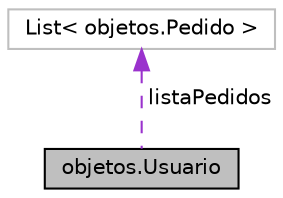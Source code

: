 digraph "objetos.Usuario"
{
  edge [fontname="Helvetica",fontsize="10",labelfontname="Helvetica",labelfontsize="10"];
  node [fontname="Helvetica",fontsize="10",shape=record];
  Node1 [label="objetos.Usuario",height=0.2,width=0.4,color="black", fillcolor="grey75", style="filled", fontcolor="black"];
  Node2 -> Node1 [dir="back",color="darkorchid3",fontsize="10",style="dashed",label=" listaPedidos" ,fontname="Helvetica"];
  Node2 [label="List\< objetos.Pedido \>",height=0.2,width=0.4,color="grey75", fillcolor="white", style="filled"];
}
